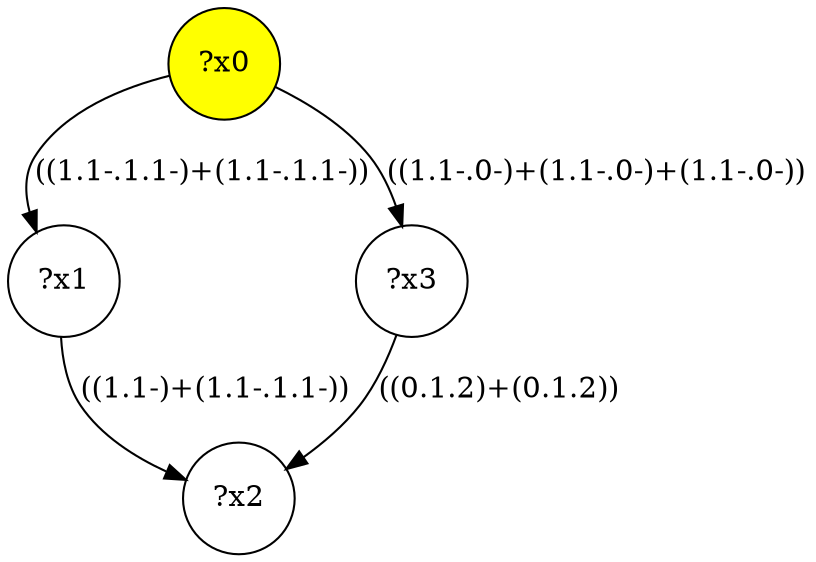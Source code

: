 digraph g {
	x0 [fillcolor="yellow", style="filled," shape=circle, label="?x0"];
	x1 [shape=circle, label="?x1"];
	x0 -> x1 [label="((1.1-.1.1-)+(1.1-.1.1-))"];
	x2 [shape=circle, label="?x2"];
	x1 -> x2 [label="((1.1-)+(1.1-.1.1-))"];
	x3 [shape=circle, label="?x3"];
	x0 -> x3 [label="((1.1-.0-)+(1.1-.0-)+(1.1-.0-))"];
	x3 -> x2 [label="((0.1.2)+(0.1.2))"];
}
